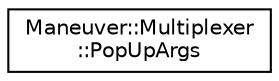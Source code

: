digraph "Graphical Class Hierarchy"
{
  edge [fontname="Helvetica",fontsize="10",labelfontname="Helvetica",labelfontsize="10"];
  node [fontname="Helvetica",fontsize="10",shape=record];
  rankdir="LR";
  Node0 [label="Maneuver::Multiplexer\l::PopUpArgs",height=0.2,width=0.4,color="black", fillcolor="white", style="filled",URL="$struct_maneuver_1_1_multiplexer_1_1_pop_up_args.html",tooltip="Arguments. "];
}

